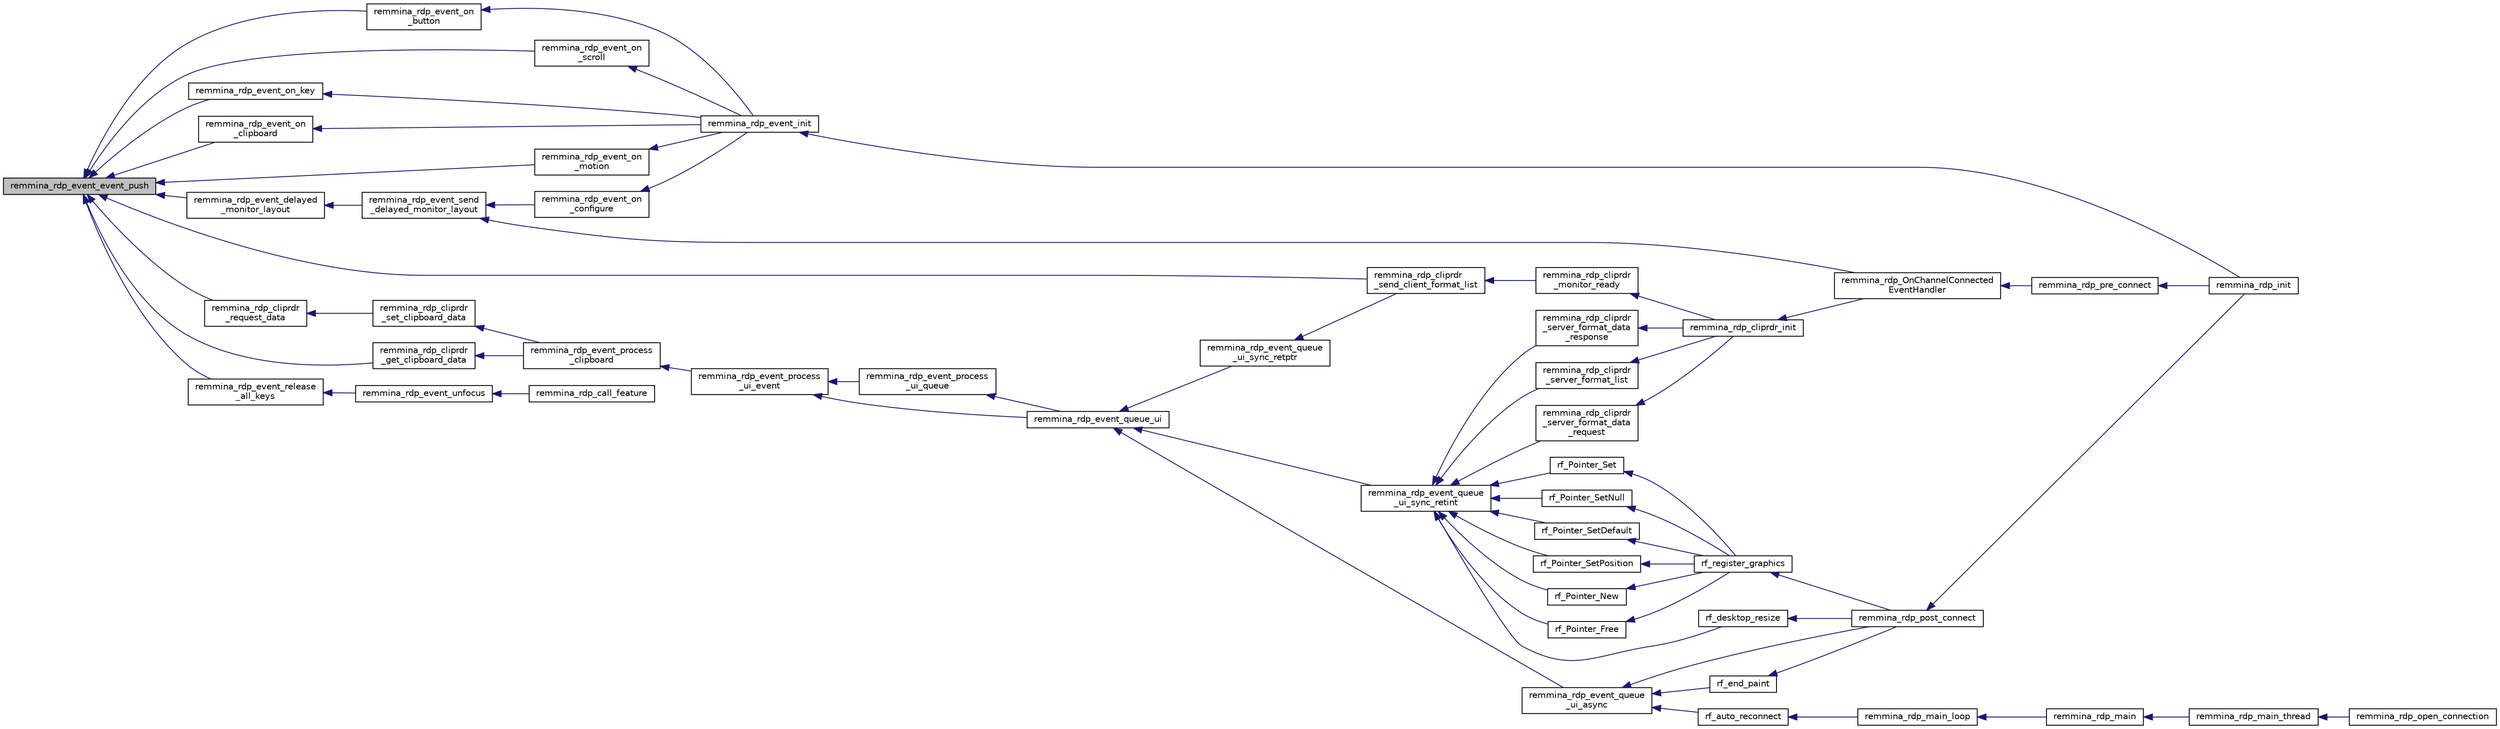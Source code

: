 digraph "remmina_rdp_event_event_push"
{
  edge [fontname="Helvetica",fontsize="10",labelfontname="Helvetica",labelfontsize="10"];
  node [fontname="Helvetica",fontsize="10",shape=record];
  rankdir="LR";
  Node158 [label="remmina_rdp_event_event_push",height=0.2,width=0.4,color="black", fillcolor="grey75", style="filled", fontcolor="black"];
  Node158 -> Node159 [dir="back",color="midnightblue",fontsize="10",style="solid",fontname="Helvetica"];
  Node159 [label="remmina_rdp_cliprdr\l_send_client_format_list",height=0.2,width=0.4,color="black", fillcolor="white", style="filled",URL="$rdp__cliprdr_8c.html#a8afec91e9f54fc3a0ea8f25d8349bd8b"];
  Node159 -> Node160 [dir="back",color="midnightblue",fontsize="10",style="solid",fontname="Helvetica"];
  Node160 [label="remmina_rdp_cliprdr\l_monitor_ready",height=0.2,width=0.4,color="black", fillcolor="white", style="filled",URL="$rdp__cliprdr_8c.html#a5c9890f4354ef9a8dedcf3a371a2a16f"];
  Node160 -> Node161 [dir="back",color="midnightblue",fontsize="10",style="solid",fontname="Helvetica"];
  Node161 [label="remmina_rdp_cliprdr_init",height=0.2,width=0.4,color="black", fillcolor="white", style="filled",URL="$rdp__cliprdr_8h.html#a9425378cc9b2da11eb4b866c8069e4aa"];
  Node161 -> Node162 [dir="back",color="midnightblue",fontsize="10",style="solid",fontname="Helvetica"];
  Node162 [label="remmina_rdp_OnChannelConnected\lEventHandler",height=0.2,width=0.4,color="black", fillcolor="white", style="filled",URL="$rdp__channels_8h.html#a759a6601ddb16301f0f6c39a6e88425a"];
  Node162 -> Node163 [dir="back",color="midnightblue",fontsize="10",style="solid",fontname="Helvetica"];
  Node163 [label="remmina_rdp_pre_connect",height=0.2,width=0.4,color="black", fillcolor="white", style="filled",URL="$rdp__plugin_8c.html#a0bc4113554537fd1a9e4c8bb9201e789"];
  Node163 -> Node164 [dir="back",color="midnightblue",fontsize="10",style="solid",fontname="Helvetica"];
  Node164 [label="remmina_rdp_init",height=0.2,width=0.4,color="black", fillcolor="white", style="filled",URL="$rdp__plugin_8c.html#a6dd204e4f7a63fdcdfb6cd3066cbf309"];
  Node158 -> Node165 [dir="back",color="midnightblue",fontsize="10",style="solid",fontname="Helvetica"];
  Node165 [label="remmina_rdp_cliprdr\l_request_data",height=0.2,width=0.4,color="black", fillcolor="white", style="filled",URL="$rdp__cliprdr_8c.html#a48904924b1064d1bb3bfb6116bac6bd3"];
  Node165 -> Node166 [dir="back",color="midnightblue",fontsize="10",style="solid",fontname="Helvetica"];
  Node166 [label="remmina_rdp_cliprdr\l_set_clipboard_data",height=0.2,width=0.4,color="black", fillcolor="white", style="filled",URL="$rdp__cliprdr_8c.html#a007ce9136242f75dc148bd4e2ee5fde5"];
  Node166 -> Node167 [dir="back",color="midnightblue",fontsize="10",style="solid",fontname="Helvetica"];
  Node167 [label="remmina_rdp_event_process\l_clipboard",height=0.2,width=0.4,color="black", fillcolor="white", style="filled",URL="$rdp__cliprdr_8h.html#ad4fad618198e7746ea1e4ebd01a9b173"];
  Node167 -> Node168 [dir="back",color="midnightblue",fontsize="10",style="solid",fontname="Helvetica"];
  Node168 [label="remmina_rdp_event_process\l_ui_event",height=0.2,width=0.4,color="black", fillcolor="white", style="filled",URL="$rdp__event_8c.html#a6929ce2effcc3cf2be6d5ec8b19d5466"];
  Node168 -> Node169 [dir="back",color="midnightblue",fontsize="10",style="solid",fontname="Helvetica"];
  Node169 [label="remmina_rdp_event_process\l_ui_queue",height=0.2,width=0.4,color="black", fillcolor="white", style="filled",URL="$rdp__event_8c.html#abfa1d5d0b0494818fb5e1a549c0acd23"];
  Node169 -> Node170 [dir="back",color="midnightblue",fontsize="10",style="solid",fontname="Helvetica"];
  Node170 [label="remmina_rdp_event_queue_ui",height=0.2,width=0.4,color="black", fillcolor="white", style="filled",URL="$rdp__event_8c.html#a2b91746b782b7782432bd1d23c6a9945"];
  Node170 -> Node171 [dir="back",color="midnightblue",fontsize="10",style="solid",fontname="Helvetica"];
  Node171 [label="remmina_rdp_event_queue\l_ui_async",height=0.2,width=0.4,color="black", fillcolor="white", style="filled",URL="$rdp__event_8h.html#ae445fd0a84c7c9414a177a69c86cf325"];
  Node171 -> Node172 [dir="back",color="midnightblue",fontsize="10",style="solid",fontname="Helvetica"];
  Node172 [label="rf_auto_reconnect",height=0.2,width=0.4,color="black", fillcolor="white", style="filled",URL="$rdp__plugin_8c.html#a6dc42bd40842f63939e962828c19cfc7"];
  Node172 -> Node173 [dir="back",color="midnightblue",fontsize="10",style="solid",fontname="Helvetica"];
  Node173 [label="remmina_rdp_main_loop",height=0.2,width=0.4,color="black", fillcolor="white", style="filled",URL="$rdp__plugin_8c.html#adb2d2f801618ad1e5ff14b4ebf2a9eb9"];
  Node173 -> Node174 [dir="back",color="midnightblue",fontsize="10",style="solid",fontname="Helvetica"];
  Node174 [label="remmina_rdp_main",height=0.2,width=0.4,color="black", fillcolor="white", style="filled",URL="$rdp__plugin_8c.html#a12e0199d082d510648cb27168486f4e0"];
  Node174 -> Node175 [dir="back",color="midnightblue",fontsize="10",style="solid",fontname="Helvetica"];
  Node175 [label="remmina_rdp_main_thread",height=0.2,width=0.4,color="black", fillcolor="white", style="filled",URL="$rdp__plugin_8c.html#a3b62e33da1cb6cfa69c44f565ad53c54"];
  Node175 -> Node176 [dir="back",color="midnightblue",fontsize="10",style="solid",fontname="Helvetica"];
  Node176 [label="remmina_rdp_open_connection",height=0.2,width=0.4,color="black", fillcolor="white", style="filled",URL="$rdp__plugin_8c.html#a5f88cb338f10185c43bfc7d711dddee5"];
  Node171 -> Node177 [dir="back",color="midnightblue",fontsize="10",style="solid",fontname="Helvetica"];
  Node177 [label="rf_end_paint",height=0.2,width=0.4,color="black", fillcolor="white", style="filled",URL="$rdp__plugin_8c.html#ab5b2b1181588e07e68c083c9539fa84f"];
  Node177 -> Node178 [dir="back",color="midnightblue",fontsize="10",style="solid",fontname="Helvetica"];
  Node178 [label="remmina_rdp_post_connect",height=0.2,width=0.4,color="black", fillcolor="white", style="filled",URL="$rdp__plugin_8c.html#ac8d1ec82167ad20b7634ed545d4badbc"];
  Node178 -> Node164 [dir="back",color="midnightblue",fontsize="10",style="solid",fontname="Helvetica"];
  Node171 -> Node178 [dir="back",color="midnightblue",fontsize="10",style="solid",fontname="Helvetica"];
  Node170 -> Node179 [dir="back",color="midnightblue",fontsize="10",style="solid",fontname="Helvetica"];
  Node179 [label="remmina_rdp_event_queue\l_ui_sync_retint",height=0.2,width=0.4,color="black", fillcolor="white", style="filled",URL="$rdp__event_8h.html#ab5fe43c1b1b77c39f118d2581942eb81"];
  Node179 -> Node180 [dir="back",color="midnightblue",fontsize="10",style="solid",fontname="Helvetica"];
  Node180 [label="remmina_rdp_cliprdr\l_server_format_list",height=0.2,width=0.4,color="black", fillcolor="white", style="filled",URL="$rdp__cliprdr_8c.html#aad8017b7ae0935c5266e7777dae3c3d4"];
  Node180 -> Node161 [dir="back",color="midnightblue",fontsize="10",style="solid",fontname="Helvetica"];
  Node179 -> Node181 [dir="back",color="midnightblue",fontsize="10",style="solid",fontname="Helvetica"];
  Node181 [label="remmina_rdp_cliprdr\l_server_format_data\l_request",height=0.2,width=0.4,color="black", fillcolor="white", style="filled",URL="$rdp__cliprdr_8c.html#a3a346af4c3c92ec71797838ecc69bdae"];
  Node181 -> Node161 [dir="back",color="midnightblue",fontsize="10",style="solid",fontname="Helvetica"];
  Node179 -> Node182 [dir="back",color="midnightblue",fontsize="10",style="solid",fontname="Helvetica"];
  Node182 [label="remmina_rdp_cliprdr\l_server_format_data\l_response",height=0.2,width=0.4,color="black", fillcolor="white", style="filled",URL="$rdp__cliprdr_8c.html#a010f06478881fa1942237c48a4605a23"];
  Node182 -> Node161 [dir="back",color="midnightblue",fontsize="10",style="solid",fontname="Helvetica"];
  Node179 -> Node183 [dir="back",color="midnightblue",fontsize="10",style="solid",fontname="Helvetica"];
  Node183 [label="rf_Pointer_New",height=0.2,width=0.4,color="black", fillcolor="white", style="filled",URL="$rdp__graphics_8c.html#a9fb6fb540ec75254cb763ae974fb5129"];
  Node183 -> Node184 [dir="back",color="midnightblue",fontsize="10",style="solid",fontname="Helvetica"];
  Node184 [label="rf_register_graphics",height=0.2,width=0.4,color="black", fillcolor="white", style="filled",URL="$rdp__graphics_8h.html#a95732c40c35499f3440715b6526279b1"];
  Node184 -> Node178 [dir="back",color="midnightblue",fontsize="10",style="solid",fontname="Helvetica"];
  Node179 -> Node185 [dir="back",color="midnightblue",fontsize="10",style="solid",fontname="Helvetica"];
  Node185 [label="rf_Pointer_Free",height=0.2,width=0.4,color="black", fillcolor="white", style="filled",URL="$rdp__graphics_8c.html#afe709335471a30a29f9c97587d43088f"];
  Node185 -> Node184 [dir="back",color="midnightblue",fontsize="10",style="solid",fontname="Helvetica"];
  Node179 -> Node186 [dir="back",color="midnightblue",fontsize="10",style="solid",fontname="Helvetica"];
  Node186 [label="rf_Pointer_Set",height=0.2,width=0.4,color="black", fillcolor="white", style="filled",URL="$rdp__graphics_8c.html#aee54ac34465e6b70a5a7bbd799e9b747"];
  Node186 -> Node184 [dir="back",color="midnightblue",fontsize="10",style="solid",fontname="Helvetica"];
  Node179 -> Node187 [dir="back",color="midnightblue",fontsize="10",style="solid",fontname="Helvetica"];
  Node187 [label="rf_Pointer_SetNull",height=0.2,width=0.4,color="black", fillcolor="white", style="filled",URL="$rdp__graphics_8c.html#aeb108afe0c6da4dfa5a485137921437a"];
  Node187 -> Node184 [dir="back",color="midnightblue",fontsize="10",style="solid",fontname="Helvetica"];
  Node179 -> Node188 [dir="back",color="midnightblue",fontsize="10",style="solid",fontname="Helvetica"];
  Node188 [label="rf_Pointer_SetDefault",height=0.2,width=0.4,color="black", fillcolor="white", style="filled",URL="$rdp__graphics_8c.html#ac2abd9da136bc6f446c836a3d53ab8b6"];
  Node188 -> Node184 [dir="back",color="midnightblue",fontsize="10",style="solid",fontname="Helvetica"];
  Node179 -> Node189 [dir="back",color="midnightblue",fontsize="10",style="solid",fontname="Helvetica"];
  Node189 [label="rf_Pointer_SetPosition",height=0.2,width=0.4,color="black", fillcolor="white", style="filled",URL="$rdp__graphics_8c.html#a4c2407f4e8db3ae44123066c373b705c"];
  Node189 -> Node184 [dir="back",color="midnightblue",fontsize="10",style="solid",fontname="Helvetica"];
  Node179 -> Node190 [dir="back",color="midnightblue",fontsize="10",style="solid",fontname="Helvetica"];
  Node190 [label="rf_desktop_resize",height=0.2,width=0.4,color="black", fillcolor="white", style="filled",URL="$rdp__plugin_8c.html#a992a905d014d83a8de736ffbd85fe901"];
  Node190 -> Node178 [dir="back",color="midnightblue",fontsize="10",style="solid",fontname="Helvetica"];
  Node170 -> Node191 [dir="back",color="midnightblue",fontsize="10",style="solid",fontname="Helvetica"];
  Node191 [label="remmina_rdp_event_queue\l_ui_sync_retptr",height=0.2,width=0.4,color="black", fillcolor="white", style="filled",URL="$rdp__event_8h.html#adaaf3de8342309cc52668f318a473350"];
  Node191 -> Node159 [dir="back",color="midnightblue",fontsize="10",style="solid",fontname="Helvetica"];
  Node168 -> Node170 [dir="back",color="midnightblue",fontsize="10",style="solid",fontname="Helvetica"];
  Node158 -> Node192 [dir="back",color="midnightblue",fontsize="10",style="solid",fontname="Helvetica"];
  Node192 [label="remmina_rdp_cliprdr\l_get_clipboard_data",height=0.2,width=0.4,color="black", fillcolor="white", style="filled",URL="$rdp__cliprdr_8c.html#a1875ac25f73dd93e4b716746e7c6b8d5"];
  Node192 -> Node167 [dir="back",color="midnightblue",fontsize="10",style="solid",fontname="Helvetica"];
  Node158 -> Node193 [dir="back",color="midnightblue",fontsize="10",style="solid",fontname="Helvetica"];
  Node193 [label="remmina_rdp_event_release\l_all_keys",height=0.2,width=0.4,color="black", fillcolor="white", style="filled",URL="$rdp__event_8c.html#a113ce593d4a96413b9330c471ee51554"];
  Node193 -> Node194 [dir="back",color="midnightblue",fontsize="10",style="solid",fontname="Helvetica"];
  Node194 [label="remmina_rdp_event_unfocus",height=0.2,width=0.4,color="black", fillcolor="white", style="filled",URL="$rdp__event_8h.html#a4da10c12b28edc28403766994d6ef29c"];
  Node194 -> Node195 [dir="back",color="midnightblue",fontsize="10",style="solid",fontname="Helvetica"];
  Node195 [label="remmina_rdp_call_feature",height=0.2,width=0.4,color="black", fillcolor="white", style="filled",URL="$rdp__plugin_8c.html#a3b63a366a0db4fddced3f2cffa353b19"];
  Node158 -> Node196 [dir="back",color="midnightblue",fontsize="10",style="solid",fontname="Helvetica"];
  Node196 [label="remmina_rdp_event_delayed\l_monitor_layout",height=0.2,width=0.4,color="black", fillcolor="white", style="filled",URL="$rdp__event_8c.html#a35376ff50915de1c14285e6326bc943e"];
  Node196 -> Node197 [dir="back",color="midnightblue",fontsize="10",style="solid",fontname="Helvetica"];
  Node197 [label="remmina_rdp_event_send\l_delayed_monitor_layout",height=0.2,width=0.4,color="black", fillcolor="white", style="filled",URL="$rdp__event_8h.html#ac7c8d626470553c1659312697811dbfe"];
  Node197 -> Node162 [dir="back",color="midnightblue",fontsize="10",style="solid",fontname="Helvetica"];
  Node197 -> Node198 [dir="back",color="midnightblue",fontsize="10",style="solid",fontname="Helvetica"];
  Node198 [label="remmina_rdp_event_on\l_configure",height=0.2,width=0.4,color="black", fillcolor="white", style="filled",URL="$rdp__event_8c.html#a3a722112276948dbc5823a9adec2e225"];
  Node198 -> Node199 [dir="back",color="midnightblue",fontsize="10",style="solid",fontname="Helvetica"];
  Node199 [label="remmina_rdp_event_init",height=0.2,width=0.4,color="black", fillcolor="white", style="filled",URL="$rdp__event_8h.html#afba21c241e7abe9fe72f6e5aeeaa99cc"];
  Node199 -> Node164 [dir="back",color="midnightblue",fontsize="10",style="solid",fontname="Helvetica"];
  Node158 -> Node200 [dir="back",color="midnightblue",fontsize="10",style="solid",fontname="Helvetica"];
  Node200 [label="remmina_rdp_event_on\l_motion",height=0.2,width=0.4,color="black", fillcolor="white", style="filled",URL="$rdp__event_8c.html#ac27328f2796bd021d174c0f4b172c024"];
  Node200 -> Node199 [dir="back",color="midnightblue",fontsize="10",style="solid",fontname="Helvetica"];
  Node158 -> Node201 [dir="back",color="midnightblue",fontsize="10",style="solid",fontname="Helvetica"];
  Node201 [label="remmina_rdp_event_on\l_button",height=0.2,width=0.4,color="black", fillcolor="white", style="filled",URL="$rdp__event_8c.html#a0caf4ffb4011d001301ea10f2c3f75e6"];
  Node201 -> Node199 [dir="back",color="midnightblue",fontsize="10",style="solid",fontname="Helvetica"];
  Node158 -> Node202 [dir="back",color="midnightblue",fontsize="10",style="solid",fontname="Helvetica"];
  Node202 [label="remmina_rdp_event_on\l_scroll",height=0.2,width=0.4,color="black", fillcolor="white", style="filled",URL="$rdp__event_8c.html#a9d63c3ac635001e62851ec4bc5fb7469"];
  Node202 -> Node199 [dir="back",color="midnightblue",fontsize="10",style="solid",fontname="Helvetica"];
  Node158 -> Node203 [dir="back",color="midnightblue",fontsize="10",style="solid",fontname="Helvetica"];
  Node203 [label="remmina_rdp_event_on_key",height=0.2,width=0.4,color="black", fillcolor="white", style="filled",URL="$rdp__event_8c.html#ad8f0d0f1b1b75646523f3b241f124e56"];
  Node203 -> Node199 [dir="back",color="midnightblue",fontsize="10",style="solid",fontname="Helvetica"];
  Node158 -> Node204 [dir="back",color="midnightblue",fontsize="10",style="solid",fontname="Helvetica"];
  Node204 [label="remmina_rdp_event_on\l_clipboard",height=0.2,width=0.4,color="black", fillcolor="white", style="filled",URL="$rdp__event_8c.html#a2bd3d6559182ac1132927435ba9abc6a"];
  Node204 -> Node199 [dir="back",color="midnightblue",fontsize="10",style="solid",fontname="Helvetica"];
}

